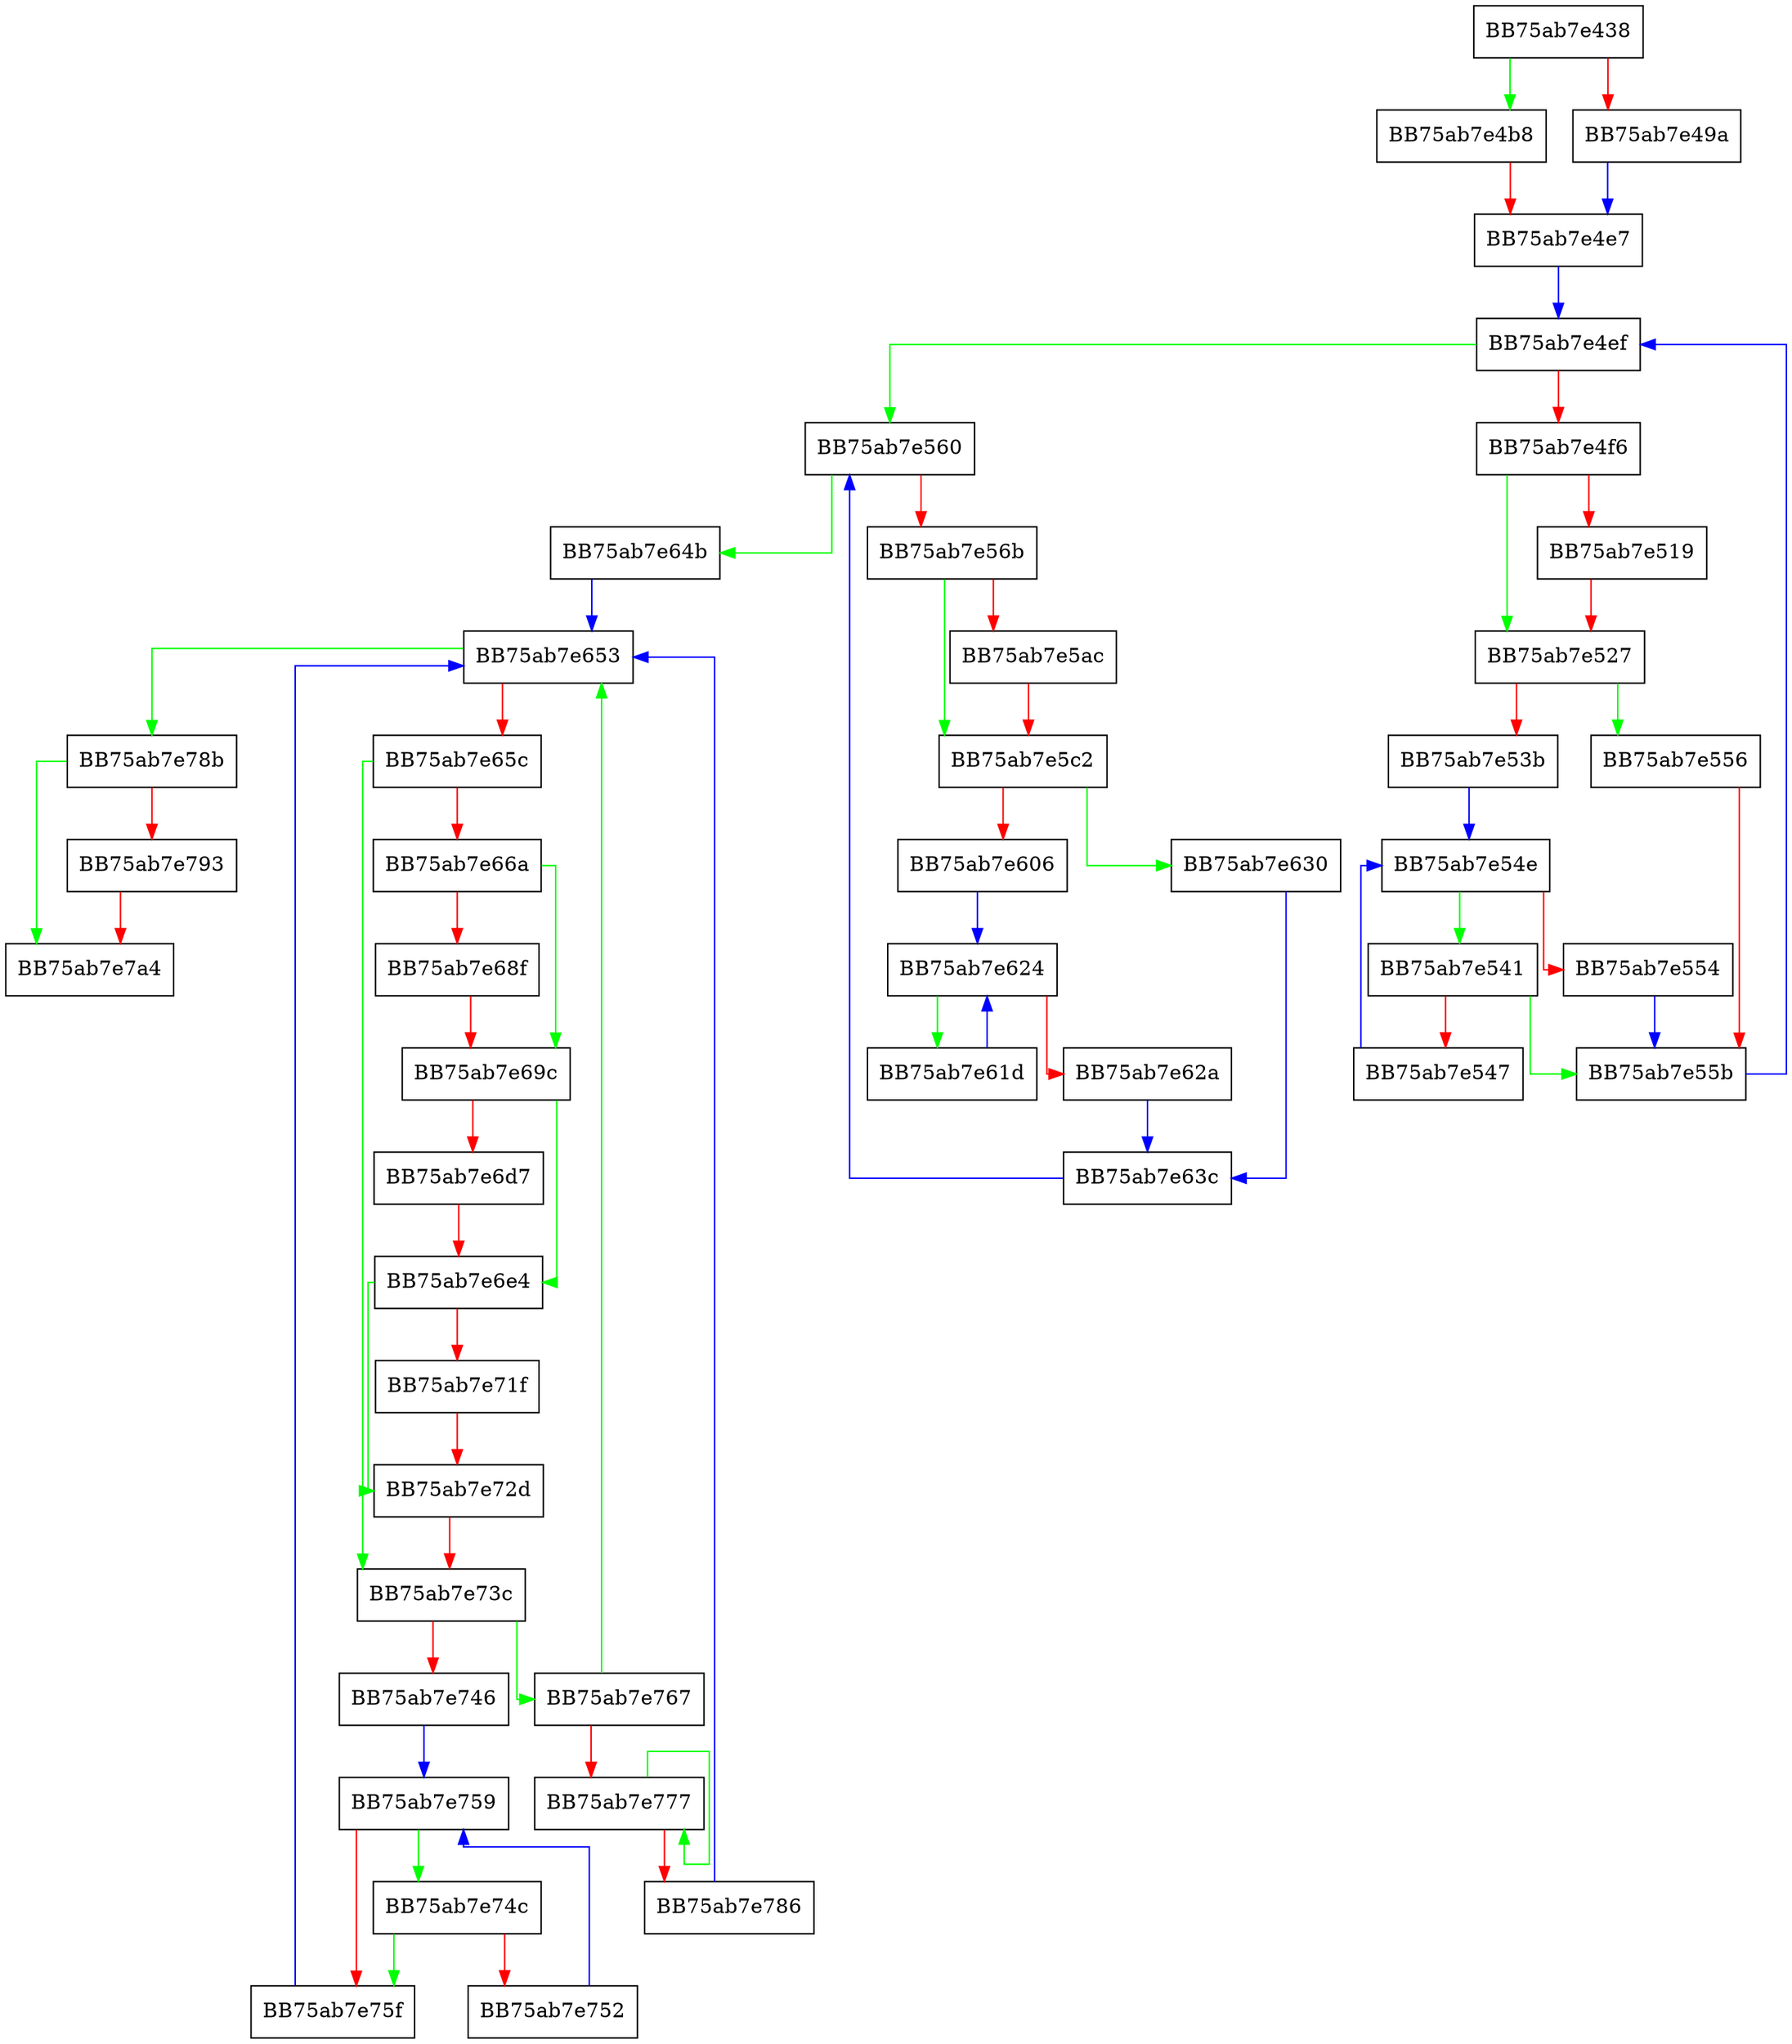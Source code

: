 digraph ProcessIdentifierWithRuleSignatures {
  node [shape="box"];
  graph [splines=ortho];
  BB75ab7e438 -> BB75ab7e4b8 [color="green"];
  BB75ab7e438 -> BB75ab7e49a [color="red"];
  BB75ab7e49a -> BB75ab7e4e7 [color="blue"];
  BB75ab7e4b8 -> BB75ab7e4e7 [color="red"];
  BB75ab7e4e7 -> BB75ab7e4ef [color="blue"];
  BB75ab7e4ef -> BB75ab7e560 [color="green"];
  BB75ab7e4ef -> BB75ab7e4f6 [color="red"];
  BB75ab7e4f6 -> BB75ab7e527 [color="green"];
  BB75ab7e4f6 -> BB75ab7e519 [color="red"];
  BB75ab7e519 -> BB75ab7e527 [color="red"];
  BB75ab7e527 -> BB75ab7e556 [color="green"];
  BB75ab7e527 -> BB75ab7e53b [color="red"];
  BB75ab7e53b -> BB75ab7e54e [color="blue"];
  BB75ab7e541 -> BB75ab7e55b [color="green"];
  BB75ab7e541 -> BB75ab7e547 [color="red"];
  BB75ab7e547 -> BB75ab7e54e [color="blue"];
  BB75ab7e54e -> BB75ab7e541 [color="green"];
  BB75ab7e54e -> BB75ab7e554 [color="red"];
  BB75ab7e554 -> BB75ab7e55b [color="blue"];
  BB75ab7e556 -> BB75ab7e55b [color="red"];
  BB75ab7e55b -> BB75ab7e4ef [color="blue"];
  BB75ab7e560 -> BB75ab7e64b [color="green"];
  BB75ab7e560 -> BB75ab7e56b [color="red"];
  BB75ab7e56b -> BB75ab7e5c2 [color="green"];
  BB75ab7e56b -> BB75ab7e5ac [color="red"];
  BB75ab7e5ac -> BB75ab7e5c2 [color="red"];
  BB75ab7e5c2 -> BB75ab7e630 [color="green"];
  BB75ab7e5c2 -> BB75ab7e606 [color="red"];
  BB75ab7e606 -> BB75ab7e624 [color="blue"];
  BB75ab7e61d -> BB75ab7e624 [color="blue"];
  BB75ab7e624 -> BB75ab7e61d [color="green"];
  BB75ab7e624 -> BB75ab7e62a [color="red"];
  BB75ab7e62a -> BB75ab7e63c [color="blue"];
  BB75ab7e630 -> BB75ab7e63c [color="blue"];
  BB75ab7e63c -> BB75ab7e560 [color="blue"];
  BB75ab7e64b -> BB75ab7e653 [color="blue"];
  BB75ab7e653 -> BB75ab7e78b [color="green"];
  BB75ab7e653 -> BB75ab7e65c [color="red"];
  BB75ab7e65c -> BB75ab7e73c [color="green"];
  BB75ab7e65c -> BB75ab7e66a [color="red"];
  BB75ab7e66a -> BB75ab7e69c [color="green"];
  BB75ab7e66a -> BB75ab7e68f [color="red"];
  BB75ab7e68f -> BB75ab7e69c [color="red"];
  BB75ab7e69c -> BB75ab7e6e4 [color="green"];
  BB75ab7e69c -> BB75ab7e6d7 [color="red"];
  BB75ab7e6d7 -> BB75ab7e6e4 [color="red"];
  BB75ab7e6e4 -> BB75ab7e72d [color="green"];
  BB75ab7e6e4 -> BB75ab7e71f [color="red"];
  BB75ab7e71f -> BB75ab7e72d [color="red"];
  BB75ab7e72d -> BB75ab7e73c [color="red"];
  BB75ab7e73c -> BB75ab7e767 [color="green"];
  BB75ab7e73c -> BB75ab7e746 [color="red"];
  BB75ab7e746 -> BB75ab7e759 [color="blue"];
  BB75ab7e74c -> BB75ab7e75f [color="green"];
  BB75ab7e74c -> BB75ab7e752 [color="red"];
  BB75ab7e752 -> BB75ab7e759 [color="blue"];
  BB75ab7e759 -> BB75ab7e74c [color="green"];
  BB75ab7e759 -> BB75ab7e75f [color="red"];
  BB75ab7e75f -> BB75ab7e653 [color="blue"];
  BB75ab7e767 -> BB75ab7e653 [color="green"];
  BB75ab7e767 -> BB75ab7e777 [color="red"];
  BB75ab7e777 -> BB75ab7e777 [color="green"];
  BB75ab7e777 -> BB75ab7e786 [color="red"];
  BB75ab7e786 -> BB75ab7e653 [color="blue"];
  BB75ab7e78b -> BB75ab7e7a4 [color="green"];
  BB75ab7e78b -> BB75ab7e793 [color="red"];
  BB75ab7e793 -> BB75ab7e7a4 [color="red"];
}